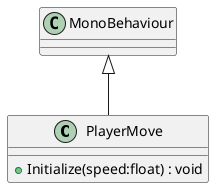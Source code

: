 @startuml
class PlayerMove {
    + Initialize(speed:float) : void
}
MonoBehaviour <|-- PlayerMove
@enduml
